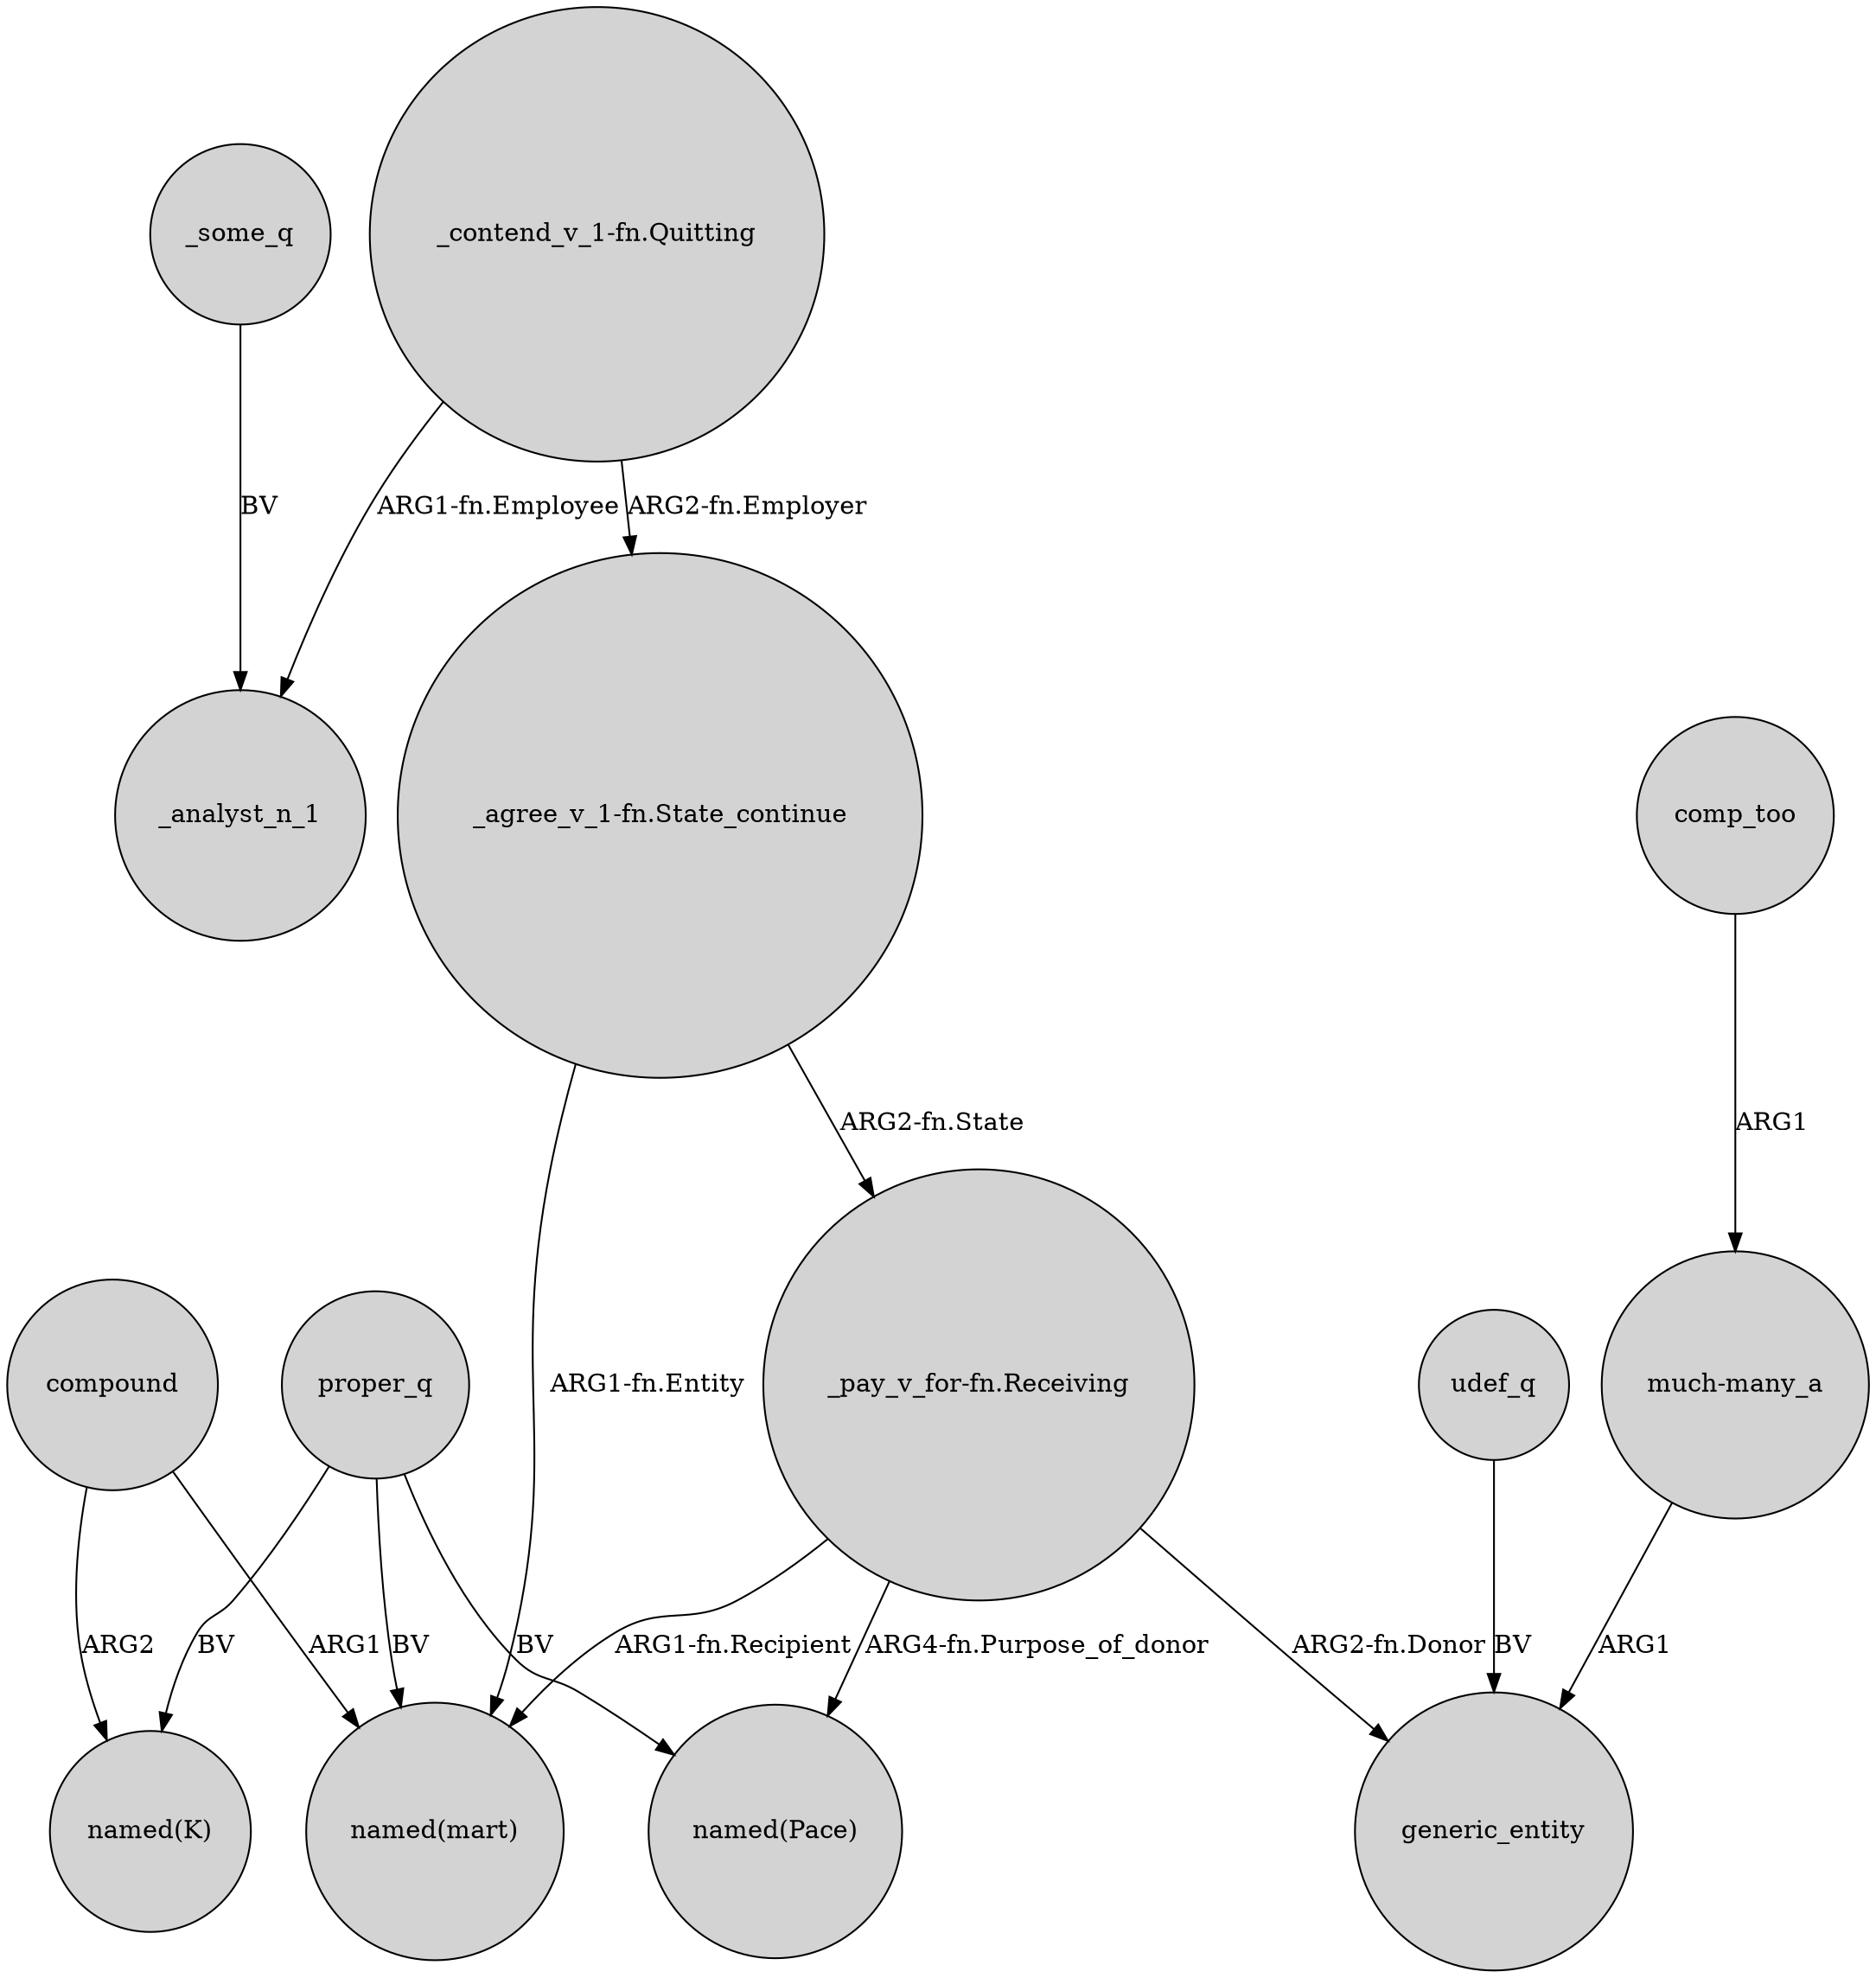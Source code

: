 digraph {
	node [shape=circle style=filled]
	"_pay_v_for-fn.Receiving" -> "named(mart)" [label="ARG1-fn.Recipient"]
	"much-many_a" -> generic_entity [label=ARG1]
	"_agree_v_1-fn.State_continue" -> "_pay_v_for-fn.Receiving" [label="ARG2-fn.State"]
	comp_too -> "much-many_a" [label=ARG1]
	compound -> "named(K)" [label=ARG2]
	proper_q -> "named(Pace)" [label=BV]
	"_contend_v_1-fn.Quitting" -> _analyst_n_1 [label="ARG1-fn.Employee"]
	"_pay_v_for-fn.Receiving" -> generic_entity [label="ARG2-fn.Donor"]
	udef_q -> generic_entity [label=BV]
	_some_q -> _analyst_n_1 [label=BV]
	proper_q -> "named(K)" [label=BV]
	"_pay_v_for-fn.Receiving" -> "named(Pace)" [label="ARG4-fn.Purpose_of_donor"]
	"_contend_v_1-fn.Quitting" -> "_agree_v_1-fn.State_continue" [label="ARG2-fn.Employer"]
	compound -> "named(mart)" [label=ARG1]
	"_agree_v_1-fn.State_continue" -> "named(mart)" [label="ARG1-fn.Entity"]
	proper_q -> "named(mart)" [label=BV]
}
